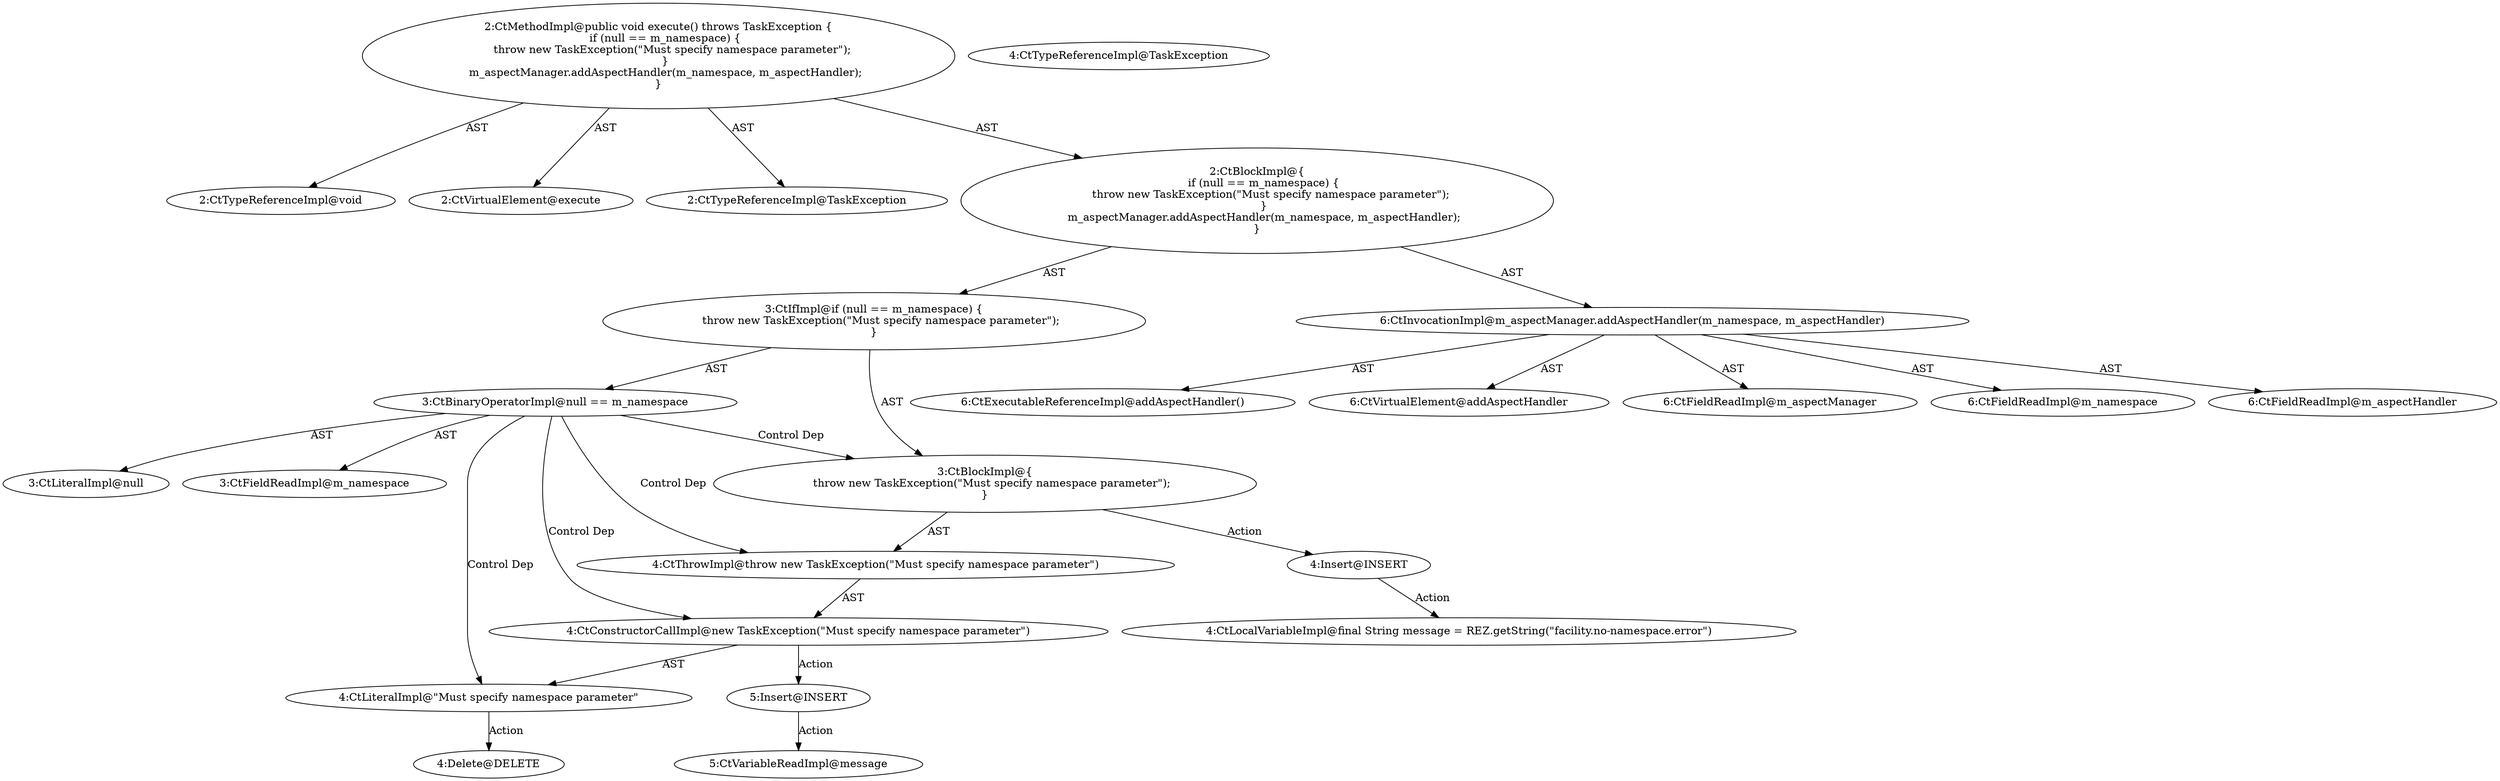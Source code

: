 digraph "execute#?" {
0 [label="2:CtTypeReferenceImpl@void" shape=ellipse]
1 [label="2:CtVirtualElement@execute" shape=ellipse]
2 [label="2:CtTypeReferenceImpl@TaskException" shape=ellipse]
3 [label="3:CtLiteralImpl@null" shape=ellipse]
4 [label="3:CtFieldReadImpl@m_namespace" shape=ellipse]
5 [label="3:CtBinaryOperatorImpl@null == m_namespace" shape=ellipse]
6 [label="4:CtTypeReferenceImpl@TaskException" shape=ellipse]
7 [label="4:CtLiteralImpl@\"Must specify namespace parameter\"" shape=ellipse]
8 [label="4:CtConstructorCallImpl@new TaskException(\"Must specify namespace parameter\")" shape=ellipse]
9 [label="4:CtThrowImpl@throw new TaskException(\"Must specify namespace parameter\")" shape=ellipse]
10 [label="3:CtBlockImpl@\{
    throw new TaskException(\"Must specify namespace parameter\");
\}" shape=ellipse]
11 [label="3:CtIfImpl@if (null == m_namespace) \{
    throw new TaskException(\"Must specify namespace parameter\");
\}" shape=ellipse]
12 [label="6:CtExecutableReferenceImpl@addAspectHandler()" shape=ellipse]
13 [label="6:CtVirtualElement@addAspectHandler" shape=ellipse]
14 [label="6:CtFieldReadImpl@m_aspectManager" shape=ellipse]
15 [label="6:CtFieldReadImpl@m_namespace" shape=ellipse]
16 [label="6:CtFieldReadImpl@m_aspectHandler" shape=ellipse]
17 [label="6:CtInvocationImpl@m_aspectManager.addAspectHandler(m_namespace, m_aspectHandler)" shape=ellipse]
18 [label="2:CtBlockImpl@\{
    if (null == m_namespace) \{
        throw new TaskException(\"Must specify namespace parameter\");
    \}
    m_aspectManager.addAspectHandler(m_namespace, m_aspectHandler);
\}" shape=ellipse]
19 [label="2:CtMethodImpl@public void execute() throws TaskException \{
    if (null == m_namespace) \{
        throw new TaskException(\"Must specify namespace parameter\");
    \}
    m_aspectManager.addAspectHandler(m_namespace, m_aspectHandler);
\}" shape=ellipse]
20 [label="4:Delete@DELETE" shape=ellipse]
21 [label="4:Insert@INSERT" shape=ellipse]
22 [label="4:CtLocalVariableImpl@final String message = REZ.getString(\"facility.no-namespace.error\")" shape=ellipse]
23 [label="5:Insert@INSERT" shape=ellipse]
24 [label="5:CtVariableReadImpl@message" shape=ellipse]
5 -> 3 [label="AST"];
5 -> 4 [label="AST"];
5 -> 10 [label="Control Dep"];
5 -> 9 [label="Control Dep"];
5 -> 8 [label="Control Dep"];
5 -> 7 [label="Control Dep"];
7 -> 20 [label="Action"];
8 -> 7 [label="AST"];
8 -> 23 [label="Action"];
9 -> 8 [label="AST"];
10 -> 9 [label="AST"];
10 -> 21 [label="Action"];
11 -> 5 [label="AST"];
11 -> 10 [label="AST"];
17 -> 13 [label="AST"];
17 -> 14 [label="AST"];
17 -> 12 [label="AST"];
17 -> 15 [label="AST"];
17 -> 16 [label="AST"];
18 -> 11 [label="AST"];
18 -> 17 [label="AST"];
19 -> 1 [label="AST"];
19 -> 0 [label="AST"];
19 -> 2 [label="AST"];
19 -> 18 [label="AST"];
21 -> 22 [label="Action"];
23 -> 24 [label="Action"];
}